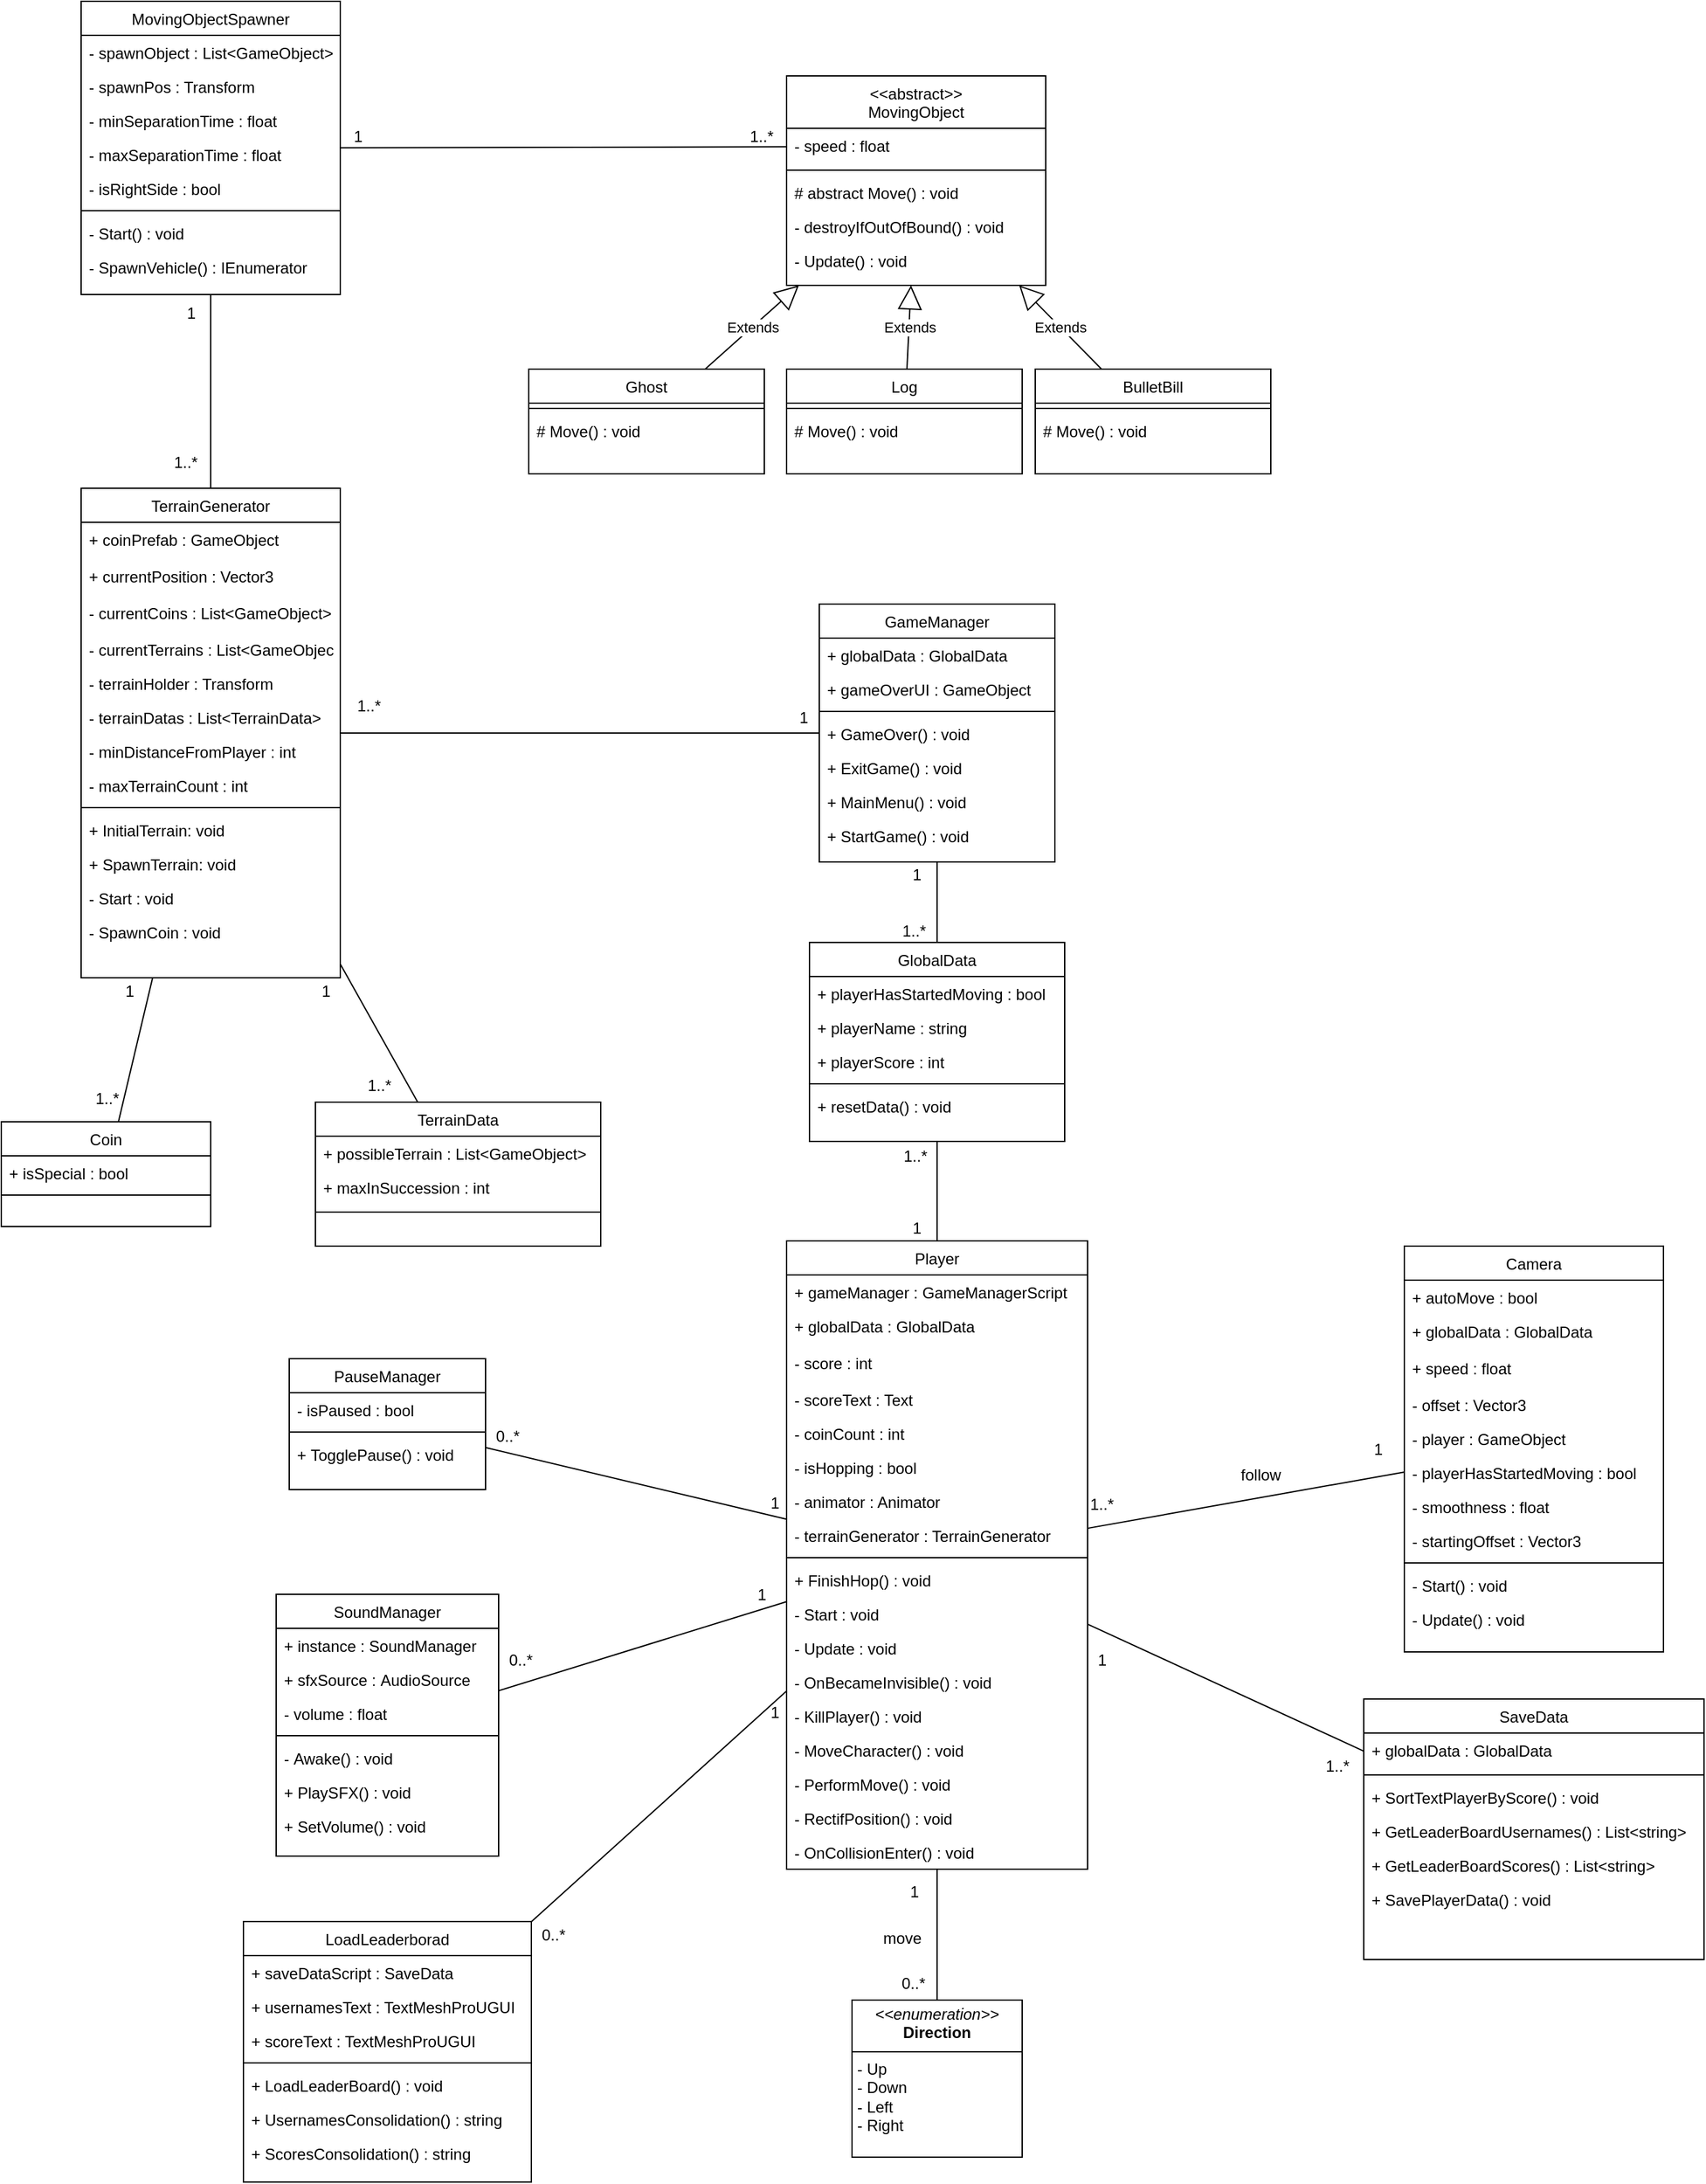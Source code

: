 <mxfile version="24.4.0" type="device">
  <diagram id="C5RBs43oDa-KdzZeNtuy" name="Page-1">
    <mxGraphModel dx="1290" dy="621" grid="1" gridSize="10" guides="1" tooltips="1" connect="1" arrows="1" fold="1" page="1" pageScale="1" pageWidth="827" pageHeight="1169" math="0" shadow="0">
      <root>
        <mxCell id="WIyWlLk6GJQsqaUBKTNV-0" />
        <mxCell id="WIyWlLk6GJQsqaUBKTNV-1" parent="WIyWlLk6GJQsqaUBKTNV-0" />
        <mxCell id="zkfFHV4jXpPFQw0GAbJ--0" value="Coin" style="swimlane;fontStyle=0;align=center;verticalAlign=top;childLayout=stackLayout;horizontal=1;startSize=26;horizontalStack=0;resizeParent=1;resizeLast=0;collapsible=1;marginBottom=0;rounded=0;shadow=0;strokeWidth=1;" parent="WIyWlLk6GJQsqaUBKTNV-1" vertex="1">
          <mxGeometry x="70" y="909" width="160" height="80" as="geometry">
            <mxRectangle x="220" y="120" width="160" height="26" as="alternateBounds" />
          </mxGeometry>
        </mxCell>
        <mxCell id="zkfFHV4jXpPFQw0GAbJ--1" value="+ isSpecial : bool" style="text;align=left;verticalAlign=top;spacingLeft=4;spacingRight=4;overflow=hidden;rotatable=0;points=[[0,0.5],[1,0.5]];portConstraint=eastwest;" parent="zkfFHV4jXpPFQw0GAbJ--0" vertex="1">
          <mxGeometry y="26" width="160" height="26" as="geometry" />
        </mxCell>
        <mxCell id="zkfFHV4jXpPFQw0GAbJ--4" value="" style="line;html=1;strokeWidth=1;align=left;verticalAlign=middle;spacingTop=-1;spacingLeft=3;spacingRight=3;rotatable=0;labelPosition=right;points=[];portConstraint=eastwest;" parent="zkfFHV4jXpPFQw0GAbJ--0" vertex="1">
          <mxGeometry y="52" width="160" height="8" as="geometry" />
        </mxCell>
        <mxCell id="zkfFHV4jXpPFQw0GAbJ--6" value="GameManager" style="swimlane;fontStyle=0;align=center;verticalAlign=top;childLayout=stackLayout;horizontal=1;startSize=26;horizontalStack=0;resizeParent=1;resizeLast=0;collapsible=1;marginBottom=0;rounded=0;shadow=0;strokeWidth=1;" parent="WIyWlLk6GJQsqaUBKTNV-1" vertex="1">
          <mxGeometry x="695" y="513.5" width="180" height="197" as="geometry">
            <mxRectangle x="130" y="380" width="160" height="26" as="alternateBounds" />
          </mxGeometry>
        </mxCell>
        <mxCell id="zkfFHV4jXpPFQw0GAbJ--7" value="+ globalData : GlobalData" style="text;align=left;verticalAlign=top;spacingLeft=4;spacingRight=4;overflow=hidden;rotatable=0;points=[[0,0.5],[1,0.5]];portConstraint=eastwest;" parent="zkfFHV4jXpPFQw0GAbJ--6" vertex="1">
          <mxGeometry y="26" width="180" height="26" as="geometry" />
        </mxCell>
        <mxCell id="vGC3TrB1qiH7fp0hblQ9-89" value="+ gameOverUI : GameObject" style="text;align=left;verticalAlign=top;spacingLeft=4;spacingRight=4;overflow=hidden;rotatable=0;points=[[0,0.5],[1,0.5]];portConstraint=eastwest;" parent="zkfFHV4jXpPFQw0GAbJ--6" vertex="1">
          <mxGeometry y="52" width="180" height="26" as="geometry" />
        </mxCell>
        <mxCell id="zkfFHV4jXpPFQw0GAbJ--9" value="" style="line;html=1;strokeWidth=1;align=left;verticalAlign=middle;spacingTop=-1;spacingLeft=3;spacingRight=3;rotatable=0;labelPosition=right;points=[];portConstraint=eastwest;" parent="zkfFHV4jXpPFQw0GAbJ--6" vertex="1">
          <mxGeometry y="78" width="180" height="8" as="geometry" />
        </mxCell>
        <mxCell id="vGC3TrB1qiH7fp0hblQ9-94" value="+ GameOver() : void" style="text;align=left;verticalAlign=top;spacingLeft=4;spacingRight=4;overflow=hidden;rotatable=0;points=[[0,0.5],[1,0.5]];portConstraint=eastwest;" parent="zkfFHV4jXpPFQw0GAbJ--6" vertex="1">
          <mxGeometry y="86" width="180" height="26" as="geometry" />
        </mxCell>
        <mxCell id="vGC3TrB1qiH7fp0hblQ9-95" value="+ ExitGame() : void" style="text;align=left;verticalAlign=top;spacingLeft=4;spacingRight=4;overflow=hidden;rotatable=0;points=[[0,0.5],[1,0.5]];portConstraint=eastwest;" parent="zkfFHV4jXpPFQw0GAbJ--6" vertex="1">
          <mxGeometry y="112" width="180" height="26" as="geometry" />
        </mxCell>
        <mxCell id="vGC3TrB1qiH7fp0hblQ9-96" value="+ MainMenu() : void" style="text;align=left;verticalAlign=top;spacingLeft=4;spacingRight=4;overflow=hidden;rotatable=0;points=[[0,0.5],[1,0.5]];portConstraint=eastwest;" parent="zkfFHV4jXpPFQw0GAbJ--6" vertex="1">
          <mxGeometry y="138" width="180" height="26" as="geometry" />
        </mxCell>
        <mxCell id="vGC3TrB1qiH7fp0hblQ9-98" value="+ StartGame() : void" style="text;align=left;verticalAlign=top;spacingLeft=4;spacingRight=4;overflow=hidden;rotatable=0;points=[[0,0.5],[1,0.5]];portConstraint=eastwest;" parent="zkfFHV4jXpPFQw0GAbJ--6" vertex="1">
          <mxGeometry y="164" width="180" height="26" as="geometry" />
        </mxCell>
        <mxCell id="zkfFHV4jXpPFQw0GAbJ--13" value="GlobalData" style="swimlane;fontStyle=0;align=center;verticalAlign=top;childLayout=stackLayout;horizontal=1;startSize=26;horizontalStack=0;resizeParent=1;resizeLast=0;collapsible=1;marginBottom=0;rounded=0;shadow=0;strokeWidth=1;" parent="WIyWlLk6GJQsqaUBKTNV-1" vertex="1">
          <mxGeometry x="687.5" y="772" width="195" height="152" as="geometry">
            <mxRectangle x="320" y="470" width="170" height="26" as="alternateBounds" />
          </mxGeometry>
        </mxCell>
        <mxCell id="vGC3TrB1qiH7fp0hblQ9-100" value="+ playerHasStartedMoving : bool" style="text;align=left;verticalAlign=top;spacingLeft=4;spacingRight=4;overflow=hidden;rotatable=0;points=[[0,0.5],[1,0.5]];portConstraint=eastwest;" parent="zkfFHV4jXpPFQw0GAbJ--13" vertex="1">
          <mxGeometry y="26" width="195" height="26" as="geometry" />
        </mxCell>
        <mxCell id="vGC3TrB1qiH7fp0hblQ9-102" value="+ playerName : string" style="text;align=left;verticalAlign=top;spacingLeft=4;spacingRight=4;overflow=hidden;rotatable=0;points=[[0,0.5],[1,0.5]];portConstraint=eastwest;" parent="zkfFHV4jXpPFQw0GAbJ--13" vertex="1">
          <mxGeometry y="52" width="195" height="26" as="geometry" />
        </mxCell>
        <mxCell id="vGC3TrB1qiH7fp0hblQ9-103" value="+ playerScore : int" style="text;align=left;verticalAlign=top;spacingLeft=4;spacingRight=4;overflow=hidden;rotatable=0;points=[[0,0.5],[1,0.5]];portConstraint=eastwest;" parent="zkfFHV4jXpPFQw0GAbJ--13" vertex="1">
          <mxGeometry y="78" width="195" height="26" as="geometry" />
        </mxCell>
        <mxCell id="zkfFHV4jXpPFQw0GAbJ--15" value="" style="line;html=1;strokeWidth=1;align=left;verticalAlign=middle;spacingTop=-1;spacingLeft=3;spacingRight=3;rotatable=0;labelPosition=right;points=[];portConstraint=eastwest;" parent="zkfFHV4jXpPFQw0GAbJ--13" vertex="1">
          <mxGeometry y="104" width="195" height="8" as="geometry" />
        </mxCell>
        <mxCell id="vGC3TrB1qiH7fp0hblQ9-101" value="+ resetData() : void" style="text;align=left;verticalAlign=top;spacingLeft=4;spacingRight=4;overflow=hidden;rotatable=0;points=[[0,0.5],[1,0.5]];portConstraint=eastwest;" parent="zkfFHV4jXpPFQw0GAbJ--13" vertex="1">
          <mxGeometry y="112" width="195" height="28" as="geometry" />
        </mxCell>
        <mxCell id="zkfFHV4jXpPFQw0GAbJ--17" value="Camera" style="swimlane;fontStyle=0;align=center;verticalAlign=top;childLayout=stackLayout;horizontal=1;startSize=26;horizontalStack=0;resizeParent=1;resizeLast=0;collapsible=1;marginBottom=0;rounded=0;shadow=0;strokeWidth=1;" parent="WIyWlLk6GJQsqaUBKTNV-1" vertex="1">
          <mxGeometry x="1142" y="1004" width="198" height="310" as="geometry">
            <mxRectangle x="550" y="140" width="160" height="26" as="alternateBounds" />
          </mxGeometry>
        </mxCell>
        <mxCell id="zkfFHV4jXpPFQw0GAbJ--18" value="+ autoMove : bool" style="text;align=left;verticalAlign=top;spacingLeft=4;spacingRight=4;overflow=hidden;rotatable=0;points=[[0,0.5],[1,0.5]];portConstraint=eastwest;" parent="zkfFHV4jXpPFQw0GAbJ--17" vertex="1">
          <mxGeometry y="26" width="198" height="26" as="geometry" />
        </mxCell>
        <mxCell id="zkfFHV4jXpPFQw0GAbJ--19" value="+ globalData : GlobalData" style="text;align=left;verticalAlign=top;spacingLeft=4;spacingRight=4;overflow=hidden;rotatable=0;points=[[0,0.5],[1,0.5]];portConstraint=eastwest;rounded=0;shadow=0;html=0;" parent="zkfFHV4jXpPFQw0GAbJ--17" vertex="1">
          <mxGeometry y="52" width="198" height="28" as="geometry" />
        </mxCell>
        <mxCell id="vGC3TrB1qiH7fp0hblQ9-3" value="+ speed : float" style="text;align=left;verticalAlign=top;spacingLeft=4;spacingRight=4;overflow=hidden;rotatable=0;points=[[0,0.5],[1,0.5]];portConstraint=eastwest;rounded=0;shadow=0;html=0;" parent="zkfFHV4jXpPFQw0GAbJ--17" vertex="1">
          <mxGeometry y="80" width="198" height="28" as="geometry" />
        </mxCell>
        <mxCell id="zkfFHV4jXpPFQw0GAbJ--20" value="- offset : Vector3    " style="text;align=left;verticalAlign=top;spacingLeft=4;spacingRight=4;overflow=hidden;rotatable=0;points=[[0,0.5],[1,0.5]];portConstraint=eastwest;rounded=0;shadow=0;html=0;" parent="zkfFHV4jXpPFQw0GAbJ--17" vertex="1">
          <mxGeometry y="108" width="198" height="26" as="geometry" />
        </mxCell>
        <mxCell id="zkfFHV4jXpPFQw0GAbJ--21" value="- player : GameObject" style="text;align=left;verticalAlign=top;spacingLeft=4;spacingRight=4;overflow=hidden;rotatable=0;points=[[0,0.5],[1,0.5]];portConstraint=eastwest;rounded=0;shadow=0;html=0;" parent="zkfFHV4jXpPFQw0GAbJ--17" vertex="1">
          <mxGeometry y="134" width="198" height="26" as="geometry" />
        </mxCell>
        <mxCell id="zkfFHV4jXpPFQw0GAbJ--22" value="- playerHasStartedMoving : bool" style="text;align=left;verticalAlign=top;spacingLeft=4;spacingRight=4;overflow=hidden;rotatable=0;points=[[0,0.5],[1,0.5]];portConstraint=eastwest;rounded=0;shadow=0;html=0;" parent="zkfFHV4jXpPFQw0GAbJ--17" vertex="1">
          <mxGeometry y="160" width="198" height="26" as="geometry" />
        </mxCell>
        <mxCell id="vGC3TrB1qiH7fp0hblQ9-4" value="- smoothness : float" style="text;align=left;verticalAlign=top;spacingLeft=4;spacingRight=4;overflow=hidden;rotatable=0;points=[[0,0.5],[1,0.5]];portConstraint=eastwest;rounded=0;shadow=0;html=0;" parent="zkfFHV4jXpPFQw0GAbJ--17" vertex="1">
          <mxGeometry y="186" width="198" height="26" as="geometry" />
        </mxCell>
        <mxCell id="vGC3TrB1qiH7fp0hblQ9-5" value="- startingOffset : Vector3" style="text;align=left;verticalAlign=top;spacingLeft=4;spacingRight=4;overflow=hidden;rotatable=0;points=[[0,0.5],[1,0.5]];portConstraint=eastwest;rounded=0;shadow=0;html=0;" parent="zkfFHV4jXpPFQw0GAbJ--17" vertex="1">
          <mxGeometry y="212" width="198" height="26" as="geometry" />
        </mxCell>
        <mxCell id="zkfFHV4jXpPFQw0GAbJ--23" value="" style="line;html=1;strokeWidth=1;align=left;verticalAlign=middle;spacingTop=-1;spacingLeft=3;spacingRight=3;rotatable=0;labelPosition=right;points=[];portConstraint=eastwest;" parent="zkfFHV4jXpPFQw0GAbJ--17" vertex="1">
          <mxGeometry y="238" width="198" height="8" as="geometry" />
        </mxCell>
        <mxCell id="vGC3TrB1qiH7fp0hblQ9-6" value="- Start() : void" style="text;align=left;verticalAlign=top;spacingLeft=4;spacingRight=4;overflow=hidden;rotatable=0;points=[[0,0.5],[1,0.5]];portConstraint=eastwest;" parent="zkfFHV4jXpPFQw0GAbJ--17" vertex="1">
          <mxGeometry y="246" width="198" height="26" as="geometry" />
        </mxCell>
        <mxCell id="vGC3TrB1qiH7fp0hblQ9-33" value="" style="resizable=0;align=right;verticalAlign=bottom;labelBackgroundColor=none;fontSize=12;" parent="zkfFHV4jXpPFQw0GAbJ--17" connectable="0" vertex="1">
          <mxGeometry y="272" width="198" as="geometry" />
        </mxCell>
        <mxCell id="vGC3TrB1qiH7fp0hblQ9-7" value="- Update() : void" style="text;align=left;verticalAlign=top;spacingLeft=4;spacingRight=4;overflow=hidden;rotatable=0;points=[[0,0.5],[1,0.5]];portConstraint=eastwest;" parent="zkfFHV4jXpPFQw0GAbJ--17" vertex="1">
          <mxGeometry y="272" width="198" height="26" as="geometry" />
        </mxCell>
        <mxCell id="vGC3TrB1qiH7fp0hblQ9-8" value="Player" style="swimlane;fontStyle=0;align=center;verticalAlign=top;childLayout=stackLayout;horizontal=1;startSize=26;horizontalStack=0;resizeParent=1;resizeLast=0;collapsible=1;marginBottom=0;rounded=0;shadow=0;strokeWidth=1;" parent="WIyWlLk6GJQsqaUBKTNV-1" vertex="1">
          <mxGeometry x="670" y="1000" width="230" height="480" as="geometry">
            <mxRectangle x="550" y="140" width="160" height="26" as="alternateBounds" />
          </mxGeometry>
        </mxCell>
        <mxCell id="vGC3TrB1qiH7fp0hblQ9-9" value="+ gameManager : GameManagerScript" style="text;align=left;verticalAlign=top;spacingLeft=4;spacingRight=4;overflow=hidden;rotatable=0;points=[[0,0.5],[1,0.5]];portConstraint=eastwest;" parent="vGC3TrB1qiH7fp0hblQ9-8" vertex="1">
          <mxGeometry y="26" width="230" height="26" as="geometry" />
        </mxCell>
        <mxCell id="vGC3TrB1qiH7fp0hblQ9-10" value="+ globalData : GlobalData" style="text;align=left;verticalAlign=top;spacingLeft=4;spacingRight=4;overflow=hidden;rotatable=0;points=[[0,0.5],[1,0.5]];portConstraint=eastwest;rounded=0;shadow=0;html=0;" parent="vGC3TrB1qiH7fp0hblQ9-8" vertex="1">
          <mxGeometry y="52" width="230" height="28" as="geometry" />
        </mxCell>
        <mxCell id="vGC3TrB1qiH7fp0hblQ9-11" value="- score : int" style="text;align=left;verticalAlign=top;spacingLeft=4;spacingRight=4;overflow=hidden;rotatable=0;points=[[0,0.5],[1,0.5]];portConstraint=eastwest;rounded=0;shadow=0;html=0;" parent="vGC3TrB1qiH7fp0hblQ9-8" vertex="1">
          <mxGeometry y="80" width="230" height="28" as="geometry" />
        </mxCell>
        <mxCell id="vGC3TrB1qiH7fp0hblQ9-15" value="- scoreText : Text" style="text;align=left;verticalAlign=top;spacingLeft=4;spacingRight=4;overflow=hidden;rotatable=0;points=[[0,0.5],[1,0.5]];portConstraint=eastwest;rounded=0;shadow=0;html=0;" parent="vGC3TrB1qiH7fp0hblQ9-8" vertex="1">
          <mxGeometry y="108" width="230" height="26" as="geometry" />
        </mxCell>
        <mxCell id="vGC3TrB1qiH7fp0hblQ9-12" value="- coinCount : int     " style="text;align=left;verticalAlign=top;spacingLeft=4;spacingRight=4;overflow=hidden;rotatable=0;points=[[0,0.5],[1,0.5]];portConstraint=eastwest;rounded=0;shadow=0;html=0;" parent="vGC3TrB1qiH7fp0hblQ9-8" vertex="1">
          <mxGeometry y="134" width="230" height="26" as="geometry" />
        </mxCell>
        <mxCell id="vGC3TrB1qiH7fp0hblQ9-13" value="- isHopping : bool" style="text;align=left;verticalAlign=top;spacingLeft=4;spacingRight=4;overflow=hidden;rotatable=0;points=[[0,0.5],[1,0.5]];portConstraint=eastwest;rounded=0;shadow=0;html=0;" parent="vGC3TrB1qiH7fp0hblQ9-8" vertex="1">
          <mxGeometry y="160" width="230" height="26" as="geometry" />
        </mxCell>
        <mxCell id="vGC3TrB1qiH7fp0hblQ9-14" value="- animator : Animator" style="text;align=left;verticalAlign=top;spacingLeft=4;spacingRight=4;overflow=hidden;rotatable=0;points=[[0,0.5],[1,0.5]];portConstraint=eastwest;rounded=0;shadow=0;html=0;" parent="vGC3TrB1qiH7fp0hblQ9-8" vertex="1">
          <mxGeometry y="186" width="230" height="26" as="geometry" />
        </mxCell>
        <mxCell id="vGC3TrB1qiH7fp0hblQ9-16" value="- terrainGenerator : TerrainGenerator" style="text;align=left;verticalAlign=top;spacingLeft=4;spacingRight=4;overflow=hidden;rotatable=0;points=[[0,0.5],[1,0.5]];portConstraint=eastwest;rounded=0;shadow=0;html=0;" parent="vGC3TrB1qiH7fp0hblQ9-8" vertex="1">
          <mxGeometry y="212" width="230" height="26" as="geometry" />
        </mxCell>
        <mxCell id="vGC3TrB1qiH7fp0hblQ9-17" value="" style="line;html=1;strokeWidth=1;align=left;verticalAlign=middle;spacingTop=-1;spacingLeft=3;spacingRight=3;rotatable=0;labelPosition=right;points=[];portConstraint=eastwest;" parent="vGC3TrB1qiH7fp0hblQ9-8" vertex="1">
          <mxGeometry y="238" width="230" height="8" as="geometry" />
        </mxCell>
        <mxCell id="vGC3TrB1qiH7fp0hblQ9-18" value="+ FinishHop() : void" style="text;align=left;verticalAlign=top;spacingLeft=4;spacingRight=4;overflow=hidden;rotatable=0;points=[[0,0.5],[1,0.5]];portConstraint=eastwest;" parent="vGC3TrB1qiH7fp0hblQ9-8" vertex="1">
          <mxGeometry y="246" width="230" height="26" as="geometry" />
        </mxCell>
        <mxCell id="vGC3TrB1qiH7fp0hblQ9-106" value="- Start : void" style="text;align=left;verticalAlign=top;spacingLeft=4;spacingRight=4;overflow=hidden;rotatable=0;points=[[0,0.5],[1,0.5]];portConstraint=eastwest;" parent="vGC3TrB1qiH7fp0hblQ9-8" vertex="1">
          <mxGeometry y="272" width="230" height="26" as="geometry" />
        </mxCell>
        <mxCell id="vGC3TrB1qiH7fp0hblQ9-19" value="- Update : void" style="text;align=left;verticalAlign=top;spacingLeft=4;spacingRight=4;overflow=hidden;rotatable=0;points=[[0,0.5],[1,0.5]];portConstraint=eastwest;" parent="vGC3TrB1qiH7fp0hblQ9-8" vertex="1">
          <mxGeometry y="298" width="230" height="26" as="geometry" />
        </mxCell>
        <mxCell id="vGC3TrB1qiH7fp0hblQ9-107" value="- OnBecameInvisible() : void" style="text;align=left;verticalAlign=top;spacingLeft=4;spacingRight=4;overflow=hidden;rotatable=0;points=[[0,0.5],[1,0.5]];portConstraint=eastwest;" parent="vGC3TrB1qiH7fp0hblQ9-8" vertex="1">
          <mxGeometry y="324" width="230" height="26" as="geometry" />
        </mxCell>
        <mxCell id="vGC3TrB1qiH7fp0hblQ9-108" value="- KillPlayer() : void" style="text;align=left;verticalAlign=top;spacingLeft=4;spacingRight=4;overflow=hidden;rotatable=0;points=[[0,0.5],[1,0.5]];portConstraint=eastwest;" parent="vGC3TrB1qiH7fp0hblQ9-8" vertex="1">
          <mxGeometry y="350" width="230" height="26" as="geometry" />
        </mxCell>
        <mxCell id="vGC3TrB1qiH7fp0hblQ9-109" value="- MoveCharacter() : void" style="text;align=left;verticalAlign=top;spacingLeft=4;spacingRight=4;overflow=hidden;rotatable=0;points=[[0,0.5],[1,0.5]];portConstraint=eastwest;" parent="vGC3TrB1qiH7fp0hblQ9-8" vertex="1">
          <mxGeometry y="376" width="230" height="26" as="geometry" />
        </mxCell>
        <mxCell id="vGC3TrB1qiH7fp0hblQ9-110" value="- PerformMove() : void" style="text;align=left;verticalAlign=top;spacingLeft=4;spacingRight=4;overflow=hidden;rotatable=0;points=[[0,0.5],[1,0.5]];portConstraint=eastwest;" parent="vGC3TrB1qiH7fp0hblQ9-8" vertex="1">
          <mxGeometry y="402" width="230" height="26" as="geometry" />
        </mxCell>
        <mxCell id="vGC3TrB1qiH7fp0hblQ9-111" value="- RectifPosition() : void" style="text;align=left;verticalAlign=top;spacingLeft=4;spacingRight=4;overflow=hidden;rotatable=0;points=[[0,0.5],[1,0.5]];portConstraint=eastwest;" parent="vGC3TrB1qiH7fp0hblQ9-8" vertex="1">
          <mxGeometry y="428" width="230" height="26" as="geometry" />
        </mxCell>
        <mxCell id="vGC3TrB1qiH7fp0hblQ9-112" value="- OnCollisionEnter() : void" style="text;align=left;verticalAlign=top;spacingLeft=4;spacingRight=4;overflow=hidden;rotatable=0;points=[[0,0.5],[1,0.5]];portConstraint=eastwest;" parent="vGC3TrB1qiH7fp0hblQ9-8" vertex="1">
          <mxGeometry y="454" width="230" height="26" as="geometry" />
        </mxCell>
        <mxCell id="vGC3TrB1qiH7fp0hblQ9-34" value="&lt;&lt;abstract&gt;&gt;&#xa;MovingObject" style="swimlane;fontStyle=0;align=center;verticalAlign=top;childLayout=stackLayout;horizontal=1;startSize=40;horizontalStack=0;resizeParent=1;resizeLast=0;collapsible=1;marginBottom=0;rounded=0;shadow=0;strokeWidth=1;" parent="WIyWlLk6GJQsqaUBKTNV-1" vertex="1">
          <mxGeometry x="670" y="110" width="198" height="160" as="geometry">
            <mxRectangle x="550" y="140" width="160" height="26" as="alternateBounds" />
          </mxGeometry>
        </mxCell>
        <mxCell id="vGC3TrB1qiH7fp0hblQ9-37" value="- speed : float" style="text;align=left;verticalAlign=top;spacingLeft=4;spacingRight=4;overflow=hidden;rotatable=0;points=[[0,0.5],[1,0.5]];portConstraint=eastwest;rounded=0;shadow=0;html=0;" parent="vGC3TrB1qiH7fp0hblQ9-34" vertex="1">
          <mxGeometry y="40" width="198" height="28" as="geometry" />
        </mxCell>
        <mxCell id="vGC3TrB1qiH7fp0hblQ9-43" value="" style="line;html=1;strokeWidth=1;align=left;verticalAlign=middle;spacingTop=-1;spacingLeft=3;spacingRight=3;rotatable=0;labelPosition=right;points=[];portConstraint=eastwest;" parent="vGC3TrB1qiH7fp0hblQ9-34" vertex="1">
          <mxGeometry y="68" width="198" height="8" as="geometry" />
        </mxCell>
        <mxCell id="vGC3TrB1qiH7fp0hblQ9-45" value="# abstract Move() : void " style="text;align=left;verticalAlign=top;spacingLeft=4;spacingRight=4;overflow=hidden;rotatable=0;points=[[0,0.5],[1,0.5]];portConstraint=eastwest;" parent="vGC3TrB1qiH7fp0hblQ9-34" vertex="1">
          <mxGeometry y="76" width="198" height="26" as="geometry" />
        </mxCell>
        <mxCell id="vGC3TrB1qiH7fp0hblQ9-44" value="- destroyIfOutOfBound() : void" style="text;align=left;verticalAlign=top;spacingLeft=4;spacingRight=4;overflow=hidden;rotatable=0;points=[[0,0.5],[1,0.5]];portConstraint=eastwest;" parent="vGC3TrB1qiH7fp0hblQ9-34" vertex="1">
          <mxGeometry y="102" width="198" height="26" as="geometry" />
        </mxCell>
        <mxCell id="vGC3TrB1qiH7fp0hblQ9-140" value="- Update() : void" style="text;align=left;verticalAlign=top;spacingLeft=4;spacingRight=4;overflow=hidden;rotatable=0;points=[[0,0.5],[1,0.5]];portConstraint=eastwest;" parent="vGC3TrB1qiH7fp0hblQ9-34" vertex="1">
          <mxGeometry y="128" width="198" height="26" as="geometry" />
        </mxCell>
        <mxCell id="vGC3TrB1qiH7fp0hblQ9-47" value="TerrainData" style="swimlane;fontStyle=0;align=center;verticalAlign=top;childLayout=stackLayout;horizontal=1;startSize=26;horizontalStack=0;resizeParent=1;resizeLast=0;collapsible=1;marginBottom=0;rounded=0;shadow=0;strokeWidth=1;" parent="WIyWlLk6GJQsqaUBKTNV-1" vertex="1">
          <mxGeometry x="310" y="894" width="218" height="110" as="geometry">
            <mxRectangle x="550" y="140" width="160" height="26" as="alternateBounds" />
          </mxGeometry>
        </mxCell>
        <mxCell id="vGC3TrB1qiH7fp0hblQ9-48" value="+ possibleTerrain : List&lt;GameObject&gt;" style="text;align=left;verticalAlign=top;spacingLeft=4;spacingRight=4;overflow=hidden;rotatable=0;points=[[0,0.5],[1,0.5]];portConstraint=eastwest;" parent="vGC3TrB1qiH7fp0hblQ9-47" vertex="1">
          <mxGeometry y="26" width="218" height="26" as="geometry" />
        </mxCell>
        <mxCell id="vGC3TrB1qiH7fp0hblQ9-49" value="+ maxInSuccession : int" style="text;align=left;verticalAlign=top;spacingLeft=4;spacingRight=4;overflow=hidden;rotatable=0;points=[[0,0.5],[1,0.5]];portConstraint=eastwest;rounded=0;shadow=0;html=0;" parent="vGC3TrB1qiH7fp0hblQ9-47" vertex="1">
          <mxGeometry y="52" width="218" height="28" as="geometry" />
        </mxCell>
        <mxCell id="vGC3TrB1qiH7fp0hblQ9-56" value="" style="line;html=1;strokeWidth=1;align=left;verticalAlign=middle;spacingTop=-1;spacingLeft=3;spacingRight=3;rotatable=0;labelPosition=right;points=[];portConstraint=eastwest;" parent="vGC3TrB1qiH7fp0hblQ9-47" vertex="1">
          <mxGeometry y="80" width="218" height="8" as="geometry" />
        </mxCell>
        <mxCell id="vGC3TrB1qiH7fp0hblQ9-60" value="MovingObjectSpawner" style="swimlane;fontStyle=0;align=center;verticalAlign=top;childLayout=stackLayout;horizontal=1;startSize=26;horizontalStack=0;resizeParent=1;resizeLast=0;collapsible=1;marginBottom=0;rounded=0;shadow=0;strokeWidth=1;" parent="WIyWlLk6GJQsqaUBKTNV-1" vertex="1">
          <mxGeometry x="131" y="53" width="198" height="224" as="geometry">
            <mxRectangle x="550" y="140" width="160" height="26" as="alternateBounds" />
          </mxGeometry>
        </mxCell>
        <mxCell id="vGC3TrB1qiH7fp0hblQ9-64" value="- spawnObject : List&lt;GameObject&gt;" style="text;align=left;verticalAlign=top;spacingLeft=4;spacingRight=4;overflow=hidden;rotatable=0;points=[[0,0.5],[1,0.5]];portConstraint=eastwest;rounded=0;shadow=0;html=0;" parent="vGC3TrB1qiH7fp0hblQ9-60" vertex="1">
          <mxGeometry y="26" width="198" height="26" as="geometry" />
        </mxCell>
        <mxCell id="vGC3TrB1qiH7fp0hblQ9-65" value="- spawnPos : Transform" style="text;align=left;verticalAlign=top;spacingLeft=4;spacingRight=4;overflow=hidden;rotatable=0;points=[[0,0.5],[1,0.5]];portConstraint=eastwest;rounded=0;shadow=0;html=0;" parent="vGC3TrB1qiH7fp0hblQ9-60" vertex="1">
          <mxGeometry y="52" width="198" height="26" as="geometry" />
        </mxCell>
        <mxCell id="vGC3TrB1qiH7fp0hblQ9-66" value="- minSeparationTime : float" style="text;align=left;verticalAlign=top;spacingLeft=4;spacingRight=4;overflow=hidden;rotatable=0;points=[[0,0.5],[1,0.5]];portConstraint=eastwest;rounded=0;shadow=0;html=0;" parent="vGC3TrB1qiH7fp0hblQ9-60" vertex="1">
          <mxGeometry y="78" width="198" height="26" as="geometry" />
        </mxCell>
        <mxCell id="vGC3TrB1qiH7fp0hblQ9-67" value="- maxSeparationTime : float" style="text;align=left;verticalAlign=top;spacingLeft=4;spacingRight=4;overflow=hidden;rotatable=0;points=[[0,0.5],[1,0.5]];portConstraint=eastwest;rounded=0;shadow=0;html=0;" parent="vGC3TrB1qiH7fp0hblQ9-60" vertex="1">
          <mxGeometry y="104" width="198" height="26" as="geometry" />
        </mxCell>
        <mxCell id="vGC3TrB1qiH7fp0hblQ9-68" value="- isRightSide : bool" style="text;align=left;verticalAlign=top;spacingLeft=4;spacingRight=4;overflow=hidden;rotatable=0;points=[[0,0.5],[1,0.5]];portConstraint=eastwest;rounded=0;shadow=0;html=0;" parent="vGC3TrB1qiH7fp0hblQ9-60" vertex="1">
          <mxGeometry y="130" width="198" height="26" as="geometry" />
        </mxCell>
        <mxCell id="vGC3TrB1qiH7fp0hblQ9-69" value="" style="line;html=1;strokeWidth=1;align=left;verticalAlign=middle;spacingTop=-1;spacingLeft=3;spacingRight=3;rotatable=0;labelPosition=right;points=[];portConstraint=eastwest;" parent="vGC3TrB1qiH7fp0hblQ9-60" vertex="1">
          <mxGeometry y="156" width="198" height="8" as="geometry" />
        </mxCell>
        <mxCell id="vGC3TrB1qiH7fp0hblQ9-70" value="- Start() : void" style="text;align=left;verticalAlign=top;spacingLeft=4;spacingRight=4;overflow=hidden;rotatable=0;points=[[0,0.5],[1,0.5]];portConstraint=eastwest;" parent="vGC3TrB1qiH7fp0hblQ9-60" vertex="1">
          <mxGeometry y="164" width="198" height="26" as="geometry" />
        </mxCell>
        <mxCell id="vGC3TrB1qiH7fp0hblQ9-71" value="- SpawnVehicle() : IEnumerator" style="text;align=left;verticalAlign=top;spacingLeft=4;spacingRight=4;overflow=hidden;rotatable=0;points=[[0,0.5],[1,0.5]];portConstraint=eastwest;" parent="vGC3TrB1qiH7fp0hblQ9-60" vertex="1">
          <mxGeometry y="190" width="198" height="26" as="geometry" />
        </mxCell>
        <mxCell id="vGC3TrB1qiH7fp0hblQ9-73" value="TerrainGenerator" style="swimlane;fontStyle=0;align=center;verticalAlign=top;childLayout=stackLayout;horizontal=1;startSize=26;horizontalStack=0;resizeParent=1;resizeLast=0;collapsible=1;marginBottom=0;rounded=0;shadow=0;strokeWidth=1;" parent="WIyWlLk6GJQsqaUBKTNV-1" vertex="1">
          <mxGeometry x="131" y="425" width="198" height="374" as="geometry">
            <mxRectangle x="550" y="140" width="160" height="26" as="alternateBounds" />
          </mxGeometry>
        </mxCell>
        <mxCell id="vGC3TrB1qiH7fp0hblQ9-75" value="+ coinPrefab : GameObject" style="text;align=left;verticalAlign=top;spacingLeft=4;spacingRight=4;overflow=hidden;rotatable=0;points=[[0,0.5],[1,0.5]];portConstraint=eastwest;rounded=0;shadow=0;html=0;" parent="vGC3TrB1qiH7fp0hblQ9-73" vertex="1">
          <mxGeometry y="26" width="198" height="28" as="geometry" />
        </mxCell>
        <mxCell id="vGC3TrB1qiH7fp0hblQ9-76" value="+ currentPosition : Vector3" style="text;align=left;verticalAlign=top;spacingLeft=4;spacingRight=4;overflow=hidden;rotatable=0;points=[[0,0.5],[1,0.5]];portConstraint=eastwest;rounded=0;shadow=0;html=0;" parent="vGC3TrB1qiH7fp0hblQ9-73" vertex="1">
          <mxGeometry y="54" width="198" height="28" as="geometry" />
        </mxCell>
        <mxCell id="8yd2uoEUZ4KseeJiB_1N-0" value="- currentCoins : List&lt;GameObject&gt;" style="text;align=left;verticalAlign=top;spacingLeft=4;spacingRight=4;overflow=hidden;rotatable=0;points=[[0,0.5],[1,0.5]];portConstraint=eastwest;rounded=0;shadow=0;html=0;" parent="vGC3TrB1qiH7fp0hblQ9-73" vertex="1">
          <mxGeometry y="82" width="198" height="28" as="geometry" />
        </mxCell>
        <mxCell id="vGC3TrB1qiH7fp0hblQ9-77" value="- currentTerrains : List&lt;GameObject&gt; " style="text;align=left;verticalAlign=top;spacingLeft=4;spacingRight=4;overflow=hidden;rotatable=0;points=[[0,0.5],[1,0.5]];portConstraint=eastwest;rounded=0;shadow=0;html=0;" parent="vGC3TrB1qiH7fp0hblQ9-73" vertex="1">
          <mxGeometry y="110" width="198" height="26" as="geometry" />
        </mxCell>
        <mxCell id="vGC3TrB1qiH7fp0hblQ9-78" value="- terrainHolder : Transform" style="text;align=left;verticalAlign=top;spacingLeft=4;spacingRight=4;overflow=hidden;rotatable=0;points=[[0,0.5],[1,0.5]];portConstraint=eastwest;rounded=0;shadow=0;html=0;" parent="vGC3TrB1qiH7fp0hblQ9-73" vertex="1">
          <mxGeometry y="136" width="198" height="26" as="geometry" />
        </mxCell>
        <mxCell id="vGC3TrB1qiH7fp0hblQ9-79" value="- terrainDatas : List&lt;TerrainData&gt;" style="text;align=left;verticalAlign=top;spacingLeft=4;spacingRight=4;overflow=hidden;rotatable=0;points=[[0,0.5],[1,0.5]];portConstraint=eastwest;rounded=0;shadow=0;html=0;" parent="vGC3TrB1qiH7fp0hblQ9-73" vertex="1">
          <mxGeometry y="162" width="198" height="26" as="geometry" />
        </mxCell>
        <mxCell id="vGC3TrB1qiH7fp0hblQ9-80" value="- minDistanceFromPlayer : int" style="text;align=left;verticalAlign=top;spacingLeft=4;spacingRight=4;overflow=hidden;rotatable=0;points=[[0,0.5],[1,0.5]];portConstraint=eastwest;rounded=0;shadow=0;html=0;" parent="vGC3TrB1qiH7fp0hblQ9-73" vertex="1">
          <mxGeometry y="188" width="198" height="26" as="geometry" />
        </mxCell>
        <mxCell id="vGC3TrB1qiH7fp0hblQ9-81" value="- maxTerrainCount : int" style="text;align=left;verticalAlign=top;spacingLeft=4;spacingRight=4;overflow=hidden;rotatable=0;points=[[0,0.5],[1,0.5]];portConstraint=eastwest;rounded=0;shadow=0;html=0;" parent="vGC3TrB1qiH7fp0hblQ9-73" vertex="1">
          <mxGeometry y="214" width="198" height="26" as="geometry" />
        </mxCell>
        <mxCell id="vGC3TrB1qiH7fp0hblQ9-82" value="" style="line;html=1;strokeWidth=1;align=left;verticalAlign=middle;spacingTop=-1;spacingLeft=3;spacingRight=3;rotatable=0;labelPosition=right;points=[];portConstraint=eastwest;" parent="vGC3TrB1qiH7fp0hblQ9-73" vertex="1">
          <mxGeometry y="240" width="198" height="8" as="geometry" />
        </mxCell>
        <mxCell id="vGC3TrB1qiH7fp0hblQ9-122" value="+ InitialTerrain: void" style="text;align=left;verticalAlign=top;spacingLeft=4;spacingRight=4;overflow=hidden;rotatable=0;points=[[0,0.5],[1,0.5]];portConstraint=eastwest;" parent="vGC3TrB1qiH7fp0hblQ9-73" vertex="1">
          <mxGeometry y="248" width="198" height="26" as="geometry" />
        </mxCell>
        <mxCell id="vGC3TrB1qiH7fp0hblQ9-121" value="+ SpawnTerrain: void" style="text;align=left;verticalAlign=top;spacingLeft=4;spacingRight=4;overflow=hidden;rotatable=0;points=[[0,0.5],[1,0.5]];portConstraint=eastwest;" parent="vGC3TrB1qiH7fp0hblQ9-73" vertex="1">
          <mxGeometry y="274" width="198" height="26" as="geometry" />
        </mxCell>
        <mxCell id="vGC3TrB1qiH7fp0hblQ9-83" value="- Start : void" style="text;align=left;verticalAlign=top;spacingLeft=4;spacingRight=4;overflow=hidden;rotatable=0;points=[[0,0.5],[1,0.5]];portConstraint=eastwest;" parent="vGC3TrB1qiH7fp0hblQ9-73" vertex="1">
          <mxGeometry y="300" width="198" height="26" as="geometry" />
        </mxCell>
        <mxCell id="vGC3TrB1qiH7fp0hblQ9-84" value="- SpawnCoin : void" style="text;align=left;verticalAlign=top;spacingLeft=4;spacingRight=4;overflow=hidden;rotatable=0;points=[[0,0.5],[1,0.5]];portConstraint=eastwest;" parent="vGC3TrB1qiH7fp0hblQ9-73" vertex="1">
          <mxGeometry y="326" width="198" height="26" as="geometry" />
        </mxCell>
        <mxCell id="vGC3TrB1qiH7fp0hblQ9-119" value="&lt;p style=&quot;margin:0px;margin-top:4px;text-align:center;&quot;&gt;&lt;i&gt;&amp;lt;&amp;lt;enumeration&amp;gt;&amp;gt;&lt;/i&gt;&lt;br&gt;&lt;b&gt;Direction&lt;/b&gt;&lt;/p&gt;&lt;hr size=&quot;1&quot; style=&quot;border-style:solid;&quot;&gt;&lt;p style=&quot;margin:0px;margin-left:4px;&quot;&gt;-&amp;nbsp;&lt;span style=&quot;background-color: initial;&quot;&gt;Up&lt;/span&gt;&lt;/p&gt;&lt;p style=&quot;margin:0px;margin-left:4px;&quot;&gt;- Down&lt;/p&gt;&lt;p style=&quot;margin:0px;margin-left:4px;&quot;&gt;- Left&lt;/p&gt;&lt;p style=&quot;margin:0px;margin-left:4px;&quot;&gt;&lt;span style=&quot;background-color: initial;&quot;&gt;- Right&lt;/span&gt;&lt;/p&gt;&lt;p style=&quot;margin:0px;margin-left:4px;&quot;&gt;&lt;/p&gt;&lt;p style=&quot;margin:0px;margin-left:4px;&quot;&gt;&lt;br&gt;&lt;/p&gt;" style="verticalAlign=top;align=left;overflow=fill;html=1;whiteSpace=wrap;" parent="WIyWlLk6GJQsqaUBKTNV-1" vertex="1">
          <mxGeometry x="720" y="1580" width="130" height="120" as="geometry" />
        </mxCell>
        <mxCell id="vGC3TrB1qiH7fp0hblQ9-130" value="move" style="text;html=1;resizable=0;points=[];;align=center;verticalAlign=middle;labelBackgroundColor=none;rounded=0;shadow=0;strokeWidth=1;fontSize=12;" parent="WIyWlLk6GJQsqaUBKTNV-1" vertex="1" connectable="0">
          <mxGeometry x="760" y="1520" as="geometry">
            <mxPoint x="-2" y="13" as="offset" />
          </mxGeometry>
        </mxCell>
        <mxCell id="vGC3TrB1qiH7fp0hblQ9-131" value="1" style="resizable=0;align=left;verticalAlign=bottom;labelBackgroundColor=none;fontSize=12;" parent="WIyWlLk6GJQsqaUBKTNV-1" connectable="0" vertex="1">
          <mxGeometry x="756.5" y="1500" as="geometry">
            <mxPoint x="6" y="6" as="offset" />
          </mxGeometry>
        </mxCell>
        <mxCell id="vGC3TrB1qiH7fp0hblQ9-142" value="Extends" style="endArrow=block;endSize=16;endFill=0;html=1;rounded=0;" parent="WIyWlLk6GJQsqaUBKTNV-1" source="vGC3TrB1qiH7fp0hblQ9-145" target="vGC3TrB1qiH7fp0hblQ9-34" edge="1">
          <mxGeometry width="160" relative="1" as="geometry">
            <mxPoint x="640" y="400" as="sourcePoint" />
            <mxPoint x="500" y="210" as="targetPoint" />
          </mxGeometry>
        </mxCell>
        <mxCell id="vGC3TrB1qiH7fp0hblQ9-143" value="Extends" style="endArrow=block;endSize=16;endFill=0;html=1;rounded=0;" parent="WIyWlLk6GJQsqaUBKTNV-1" source="vGC3TrB1qiH7fp0hblQ9-148" target="vGC3TrB1qiH7fp0hblQ9-34" edge="1">
          <mxGeometry x="-0.001" width="160" relative="1" as="geometry">
            <mxPoint x="650" y="410" as="sourcePoint" />
            <mxPoint x="721" y="280" as="targetPoint" />
            <mxPoint as="offset" />
          </mxGeometry>
        </mxCell>
        <mxCell id="vGC3TrB1qiH7fp0hblQ9-144" value="Extends" style="endArrow=block;endSize=16;endFill=0;html=1;rounded=0;" parent="WIyWlLk6GJQsqaUBKTNV-1" source="vGC3TrB1qiH7fp0hblQ9-151" target="vGC3TrB1qiH7fp0hblQ9-34" edge="1">
          <mxGeometry width="160" relative="1" as="geometry">
            <mxPoint x="660" y="420" as="sourcePoint" />
            <mxPoint x="731" y="290" as="targetPoint" />
          </mxGeometry>
        </mxCell>
        <mxCell id="vGC3TrB1qiH7fp0hblQ9-145" value="Ghost" style="swimlane;fontStyle=0;align=center;verticalAlign=top;childLayout=stackLayout;horizontal=1;startSize=26;horizontalStack=0;resizeParent=1;resizeLast=0;collapsible=1;marginBottom=0;rounded=0;shadow=0;strokeWidth=1;" parent="WIyWlLk6GJQsqaUBKTNV-1" vertex="1">
          <mxGeometry x="473" y="334" width="180" height="80" as="geometry">
            <mxRectangle x="550" y="140" width="160" height="26" as="alternateBounds" />
          </mxGeometry>
        </mxCell>
        <mxCell id="vGC3TrB1qiH7fp0hblQ9-146" value="" style="line;html=1;strokeWidth=1;align=left;verticalAlign=middle;spacingTop=-1;spacingLeft=3;spacingRight=3;rotatable=0;labelPosition=right;points=[];portConstraint=eastwest;" parent="vGC3TrB1qiH7fp0hblQ9-145" vertex="1">
          <mxGeometry y="26" width="180" height="8" as="geometry" />
        </mxCell>
        <mxCell id="vGC3TrB1qiH7fp0hblQ9-147" value="# Move() : void " style="text;align=left;verticalAlign=top;spacingLeft=4;spacingRight=4;overflow=hidden;rotatable=0;points=[[0,0.5],[1,0.5]];portConstraint=eastwest;" parent="vGC3TrB1qiH7fp0hblQ9-145" vertex="1">
          <mxGeometry y="34" width="180" height="26" as="geometry" />
        </mxCell>
        <mxCell id="vGC3TrB1qiH7fp0hblQ9-148" value="Log" style="swimlane;fontStyle=0;align=center;verticalAlign=top;childLayout=stackLayout;horizontal=1;startSize=26;horizontalStack=0;resizeParent=1;resizeLast=0;collapsible=1;marginBottom=0;rounded=0;shadow=0;strokeWidth=1;" parent="WIyWlLk6GJQsqaUBKTNV-1" vertex="1">
          <mxGeometry x="670" y="334" width="180" height="80" as="geometry">
            <mxRectangle x="550" y="140" width="160" height="26" as="alternateBounds" />
          </mxGeometry>
        </mxCell>
        <mxCell id="vGC3TrB1qiH7fp0hblQ9-149" value="" style="line;html=1;strokeWidth=1;align=left;verticalAlign=middle;spacingTop=-1;spacingLeft=3;spacingRight=3;rotatable=0;labelPosition=right;points=[];portConstraint=eastwest;" parent="vGC3TrB1qiH7fp0hblQ9-148" vertex="1">
          <mxGeometry y="26" width="180" height="8" as="geometry" />
        </mxCell>
        <mxCell id="vGC3TrB1qiH7fp0hblQ9-150" value="# Move() : void " style="text;align=left;verticalAlign=top;spacingLeft=4;spacingRight=4;overflow=hidden;rotatable=0;points=[[0,0.5],[1,0.5]];portConstraint=eastwest;" parent="vGC3TrB1qiH7fp0hblQ9-148" vertex="1">
          <mxGeometry y="34" width="180" height="26" as="geometry" />
        </mxCell>
        <mxCell id="vGC3TrB1qiH7fp0hblQ9-151" value="BulletBill" style="swimlane;fontStyle=0;align=center;verticalAlign=top;childLayout=stackLayout;horizontal=1;startSize=26;horizontalStack=0;resizeParent=1;resizeLast=0;collapsible=1;marginBottom=0;rounded=0;shadow=0;strokeWidth=1;" parent="WIyWlLk6GJQsqaUBKTNV-1" vertex="1">
          <mxGeometry x="860" y="334" width="180" height="80" as="geometry">
            <mxRectangle x="550" y="140" width="160" height="26" as="alternateBounds" />
          </mxGeometry>
        </mxCell>
        <mxCell id="vGC3TrB1qiH7fp0hblQ9-152" value="" style="line;html=1;strokeWidth=1;align=left;verticalAlign=middle;spacingTop=-1;spacingLeft=3;spacingRight=3;rotatable=0;labelPosition=right;points=[];portConstraint=eastwest;" parent="vGC3TrB1qiH7fp0hblQ9-151" vertex="1">
          <mxGeometry y="26" width="180" height="8" as="geometry" />
        </mxCell>
        <mxCell id="vGC3TrB1qiH7fp0hblQ9-153" value="# Move() : void " style="text;align=left;verticalAlign=top;spacingLeft=4;spacingRight=4;overflow=hidden;rotatable=0;points=[[0,0.5],[1,0.5]];portConstraint=eastwest;" parent="vGC3TrB1qiH7fp0hblQ9-151" vertex="1">
          <mxGeometry y="34" width="180" height="26" as="geometry" />
        </mxCell>
        <mxCell id="mn8bWpHUpYfQcuda7O48-3" value="" style="endArrow=none;html=1;rounded=0;" parent="WIyWlLk6GJQsqaUBKTNV-1" source="vGC3TrB1qiH7fp0hblQ9-73" target="vGC3TrB1qiH7fp0hblQ9-60" edge="1">
          <mxGeometry width="50" height="50" relative="1" as="geometry">
            <mxPoint x="510" y="280" as="sourcePoint" />
            <mxPoint x="560" y="230" as="targetPoint" />
          </mxGeometry>
        </mxCell>
        <mxCell id="mn8bWpHUpYfQcuda7O48-4" value="1" style="resizable=0;align=right;verticalAlign=bottom;labelBackgroundColor=none;fontSize=12;" parent="WIyWlLk6GJQsqaUBKTNV-1" connectable="0" vertex="1">
          <mxGeometry x="220" y="300" as="geometry" />
        </mxCell>
        <mxCell id="mn8bWpHUpYfQcuda7O48-5" value="1..*" style="resizable=0;align=left;verticalAlign=bottom;labelBackgroundColor=none;fontSize=12;" parent="WIyWlLk6GJQsqaUBKTNV-1" connectable="0" vertex="1">
          <mxGeometry x="200" y="414" as="geometry" />
        </mxCell>
        <mxCell id="mn8bWpHUpYfQcuda7O48-6" value="" style="endArrow=none;html=1;rounded=0;" parent="WIyWlLk6GJQsqaUBKTNV-1" source="zkfFHV4jXpPFQw0GAbJ--0" target="vGC3TrB1qiH7fp0hblQ9-73" edge="1">
          <mxGeometry width="50" height="50" relative="1" as="geometry">
            <mxPoint x="510" y="680" as="sourcePoint" />
            <mxPoint x="560" y="630" as="targetPoint" />
            <Array as="points" />
          </mxGeometry>
        </mxCell>
        <mxCell id="mn8bWpHUpYfQcuda7O48-7" value="1" style="resizable=0;align=right;verticalAlign=bottom;labelBackgroundColor=none;fontSize=12;" parent="WIyWlLk6GJQsqaUBKTNV-1" connectable="0" vertex="1">
          <mxGeometry x="159.996" y="819.996" as="geometry">
            <mxPoint x="13" y="-2" as="offset" />
          </mxGeometry>
        </mxCell>
        <mxCell id="mn8bWpHUpYfQcuda7O48-8" value="1..*" style="resizable=0;align=left;verticalAlign=bottom;labelBackgroundColor=none;fontSize=12;" parent="WIyWlLk6GJQsqaUBKTNV-1" connectable="0" vertex="1">
          <mxGeometry x="140.0" y="900" as="geometry" />
        </mxCell>
        <mxCell id="mn8bWpHUpYfQcuda7O48-9" value="" style="endArrow=none;html=1;rounded=0;" parent="WIyWlLk6GJQsqaUBKTNV-1" source="vGC3TrB1qiH7fp0hblQ9-47" target="vGC3TrB1qiH7fp0hblQ9-73" edge="1">
          <mxGeometry width="50" height="50" relative="1" as="geometry">
            <mxPoint x="285.108" y="910" as="sourcePoint" />
            <mxPoint x="229.998" y="775" as="targetPoint" />
            <Array as="points" />
          </mxGeometry>
        </mxCell>
        <mxCell id="mn8bWpHUpYfQcuda7O48-10" value="1" style="resizable=0;align=right;verticalAlign=bottom;labelBackgroundColor=none;fontSize=12;" parent="WIyWlLk6GJQsqaUBKTNV-1" connectable="0" vertex="1">
          <mxGeometry x="309.996" y="819.996" as="geometry">
            <mxPoint x="13" y="-2" as="offset" />
          </mxGeometry>
        </mxCell>
        <mxCell id="mn8bWpHUpYfQcuda7O48-11" value="1..*" style="resizable=0;align=left;verticalAlign=bottom;labelBackgroundColor=none;fontSize=12;" parent="WIyWlLk6GJQsqaUBKTNV-1" connectable="0" vertex="1">
          <mxGeometry x="348.0" y="890" as="geometry" />
        </mxCell>
        <mxCell id="mn8bWpHUpYfQcuda7O48-12" value="0..*" style="resizable=0;align=left;verticalAlign=bottom;labelBackgroundColor=none;fontSize=12;" parent="WIyWlLk6GJQsqaUBKTNV-1" connectable="0" vertex="1">
          <mxGeometry x="750" y="1570" as="geometry">
            <mxPoint x="6" y="6" as="offset" />
          </mxGeometry>
        </mxCell>
        <mxCell id="mn8bWpHUpYfQcuda7O48-13" value="" style="endArrow=none;html=1;rounded=0;" parent="WIyWlLk6GJQsqaUBKTNV-1" source="vGC3TrB1qiH7fp0hblQ9-119" target="vGC3TrB1qiH7fp0hblQ9-8" edge="1">
          <mxGeometry width="50" height="50" relative="1" as="geometry">
            <mxPoint x="510" y="1280" as="sourcePoint" />
            <mxPoint x="510" y="1009.2" as="targetPoint" />
          </mxGeometry>
        </mxCell>
        <mxCell id="mn8bWpHUpYfQcuda7O48-15" value="" style="endArrow=none;html=1;rounded=0;" parent="WIyWlLk6GJQsqaUBKTNV-1" source="vGC3TrB1qiH7fp0hblQ9-60" target="vGC3TrB1qiH7fp0hblQ9-37" edge="1">
          <mxGeometry width="50" height="50" relative="1" as="geometry">
            <mxPoint x="510" y="210" as="sourcePoint" />
            <mxPoint x="560" y="160" as="targetPoint" />
          </mxGeometry>
        </mxCell>
        <mxCell id="mn8bWpHUpYfQcuda7O48-17" value="1..*" style="resizable=0;align=left;verticalAlign=bottom;labelBackgroundColor=none;fontSize=12;" parent="WIyWlLk6GJQsqaUBKTNV-1" connectable="0" vertex="1">
          <mxGeometry x="640" y="165" as="geometry" />
        </mxCell>
        <mxCell id="mn8bWpHUpYfQcuda7O48-18" value="" style="endArrow=none;html=1;rounded=0;" parent="WIyWlLk6GJQsqaUBKTNV-1" source="vGC3TrB1qiH7fp0hblQ9-73" target="zkfFHV4jXpPFQw0GAbJ--6" edge="1">
          <mxGeometry width="50" height="50" relative="1" as="geometry">
            <mxPoint x="510" y="610" as="sourcePoint" />
            <mxPoint x="560" y="560" as="targetPoint" />
          </mxGeometry>
        </mxCell>
        <mxCell id="mn8bWpHUpYfQcuda7O48-20" value="1" style="resizable=0;align=right;verticalAlign=bottom;labelBackgroundColor=none;fontSize=12;" parent="WIyWlLk6GJQsqaUBKTNV-1" connectable="0" vertex="1">
          <mxGeometry x="670" y="600" as="geometry">
            <mxPoint x="18" y="9" as="offset" />
          </mxGeometry>
        </mxCell>
        <mxCell id="mn8bWpHUpYfQcuda7O48-21" value="1..*" style="resizable=0;align=left;verticalAlign=bottom;labelBackgroundColor=none;fontSize=12;" parent="WIyWlLk6GJQsqaUBKTNV-1" connectable="0" vertex="1">
          <mxGeometry x="340" y="600" as="geometry" />
        </mxCell>
        <mxCell id="mn8bWpHUpYfQcuda7O48-24" value="1" style="resizable=0;align=right;verticalAlign=bottom;labelBackgroundColor=none;fontSize=12;" parent="WIyWlLk6GJQsqaUBKTNV-1" connectable="0" vertex="1">
          <mxGeometry x="1111" y="1169" as="geometry">
            <mxPoint x="16" y="-1" as="offset" />
          </mxGeometry>
        </mxCell>
        <mxCell id="mn8bWpHUpYfQcuda7O48-25" value="1..*" style="resizable=0;align=left;verticalAlign=bottom;labelBackgroundColor=none;fontSize=12;" parent="WIyWlLk6GJQsqaUBKTNV-1" connectable="0" vertex="1">
          <mxGeometry x="900" y="1210" as="geometry" />
        </mxCell>
        <mxCell id="mn8bWpHUpYfQcuda7O48-26" value="" style="endArrow=none;html=1;rounded=0;" parent="WIyWlLk6GJQsqaUBKTNV-1" source="vGC3TrB1qiH7fp0hblQ9-8" target="zkfFHV4jXpPFQw0GAbJ--17" edge="1">
          <mxGeometry width="50" height="50" relative="1" as="geometry">
            <mxPoint x="510" y="920" as="sourcePoint" />
            <mxPoint x="560" y="870" as="targetPoint" />
          </mxGeometry>
        </mxCell>
        <mxCell id="mn8bWpHUpYfQcuda7O48-27" value="follow" style="text;html=1;resizable=0;points=[];;align=center;verticalAlign=middle;labelBackgroundColor=none;rounded=0;shadow=0;strokeWidth=1;fontSize=12;rotation=0;" parent="WIyWlLk6GJQsqaUBKTNV-1" vertex="1" connectable="0">
          <mxGeometry x="1030" y="1169" as="geometry">
            <mxPoint x="2" y="10" as="offset" />
          </mxGeometry>
        </mxCell>
        <mxCell id="mn8bWpHUpYfQcuda7O48-29" value="1" style="resizable=0;align=right;verticalAlign=bottom;labelBackgroundColor=none;fontSize=12;" parent="WIyWlLk6GJQsqaUBKTNV-1" connectable="0" vertex="1">
          <mxGeometry x="756.5" y="720" as="geometry">
            <mxPoint x="18" y="9" as="offset" />
          </mxGeometry>
        </mxCell>
        <mxCell id="mn8bWpHUpYfQcuda7O48-30" value="1..*" style="resizable=0;align=left;verticalAlign=bottom;labelBackgroundColor=none;fontSize=12;" parent="WIyWlLk6GJQsqaUBKTNV-1" connectable="0" vertex="1">
          <mxGeometry x="756.5" y="772" as="geometry" />
        </mxCell>
        <mxCell id="mn8bWpHUpYfQcuda7O48-31" value="" style="endArrow=none;html=1;rounded=0;" parent="WIyWlLk6GJQsqaUBKTNV-1" source="zkfFHV4jXpPFQw0GAbJ--13" target="zkfFHV4jXpPFQw0GAbJ--6" edge="1">
          <mxGeometry width="50" height="50" relative="1" as="geometry">
            <mxPoint x="279" y="603" as="sourcePoint" />
            <mxPoint x="518" y="585" as="targetPoint" />
            <Array as="points" />
          </mxGeometry>
        </mxCell>
        <mxCell id="mn8bWpHUpYfQcuda7O48-32" value="" style="endArrow=none;html=1;rounded=0;" parent="WIyWlLk6GJQsqaUBKTNV-1" source="vGC3TrB1qiH7fp0hblQ9-8" target="zkfFHV4jXpPFQw0GAbJ--13" edge="1">
          <mxGeometry width="50" height="50" relative="1" as="geometry">
            <mxPoint x="289" y="613" as="sourcePoint" />
            <mxPoint x="528" y="595" as="targetPoint" />
          </mxGeometry>
        </mxCell>
        <mxCell id="mn8bWpHUpYfQcuda7O48-33" value="1..*" style="resizable=0;align=right;verticalAlign=bottom;labelBackgroundColor=none;fontSize=12;" parent="WIyWlLk6GJQsqaUBKTNV-1" connectable="0" vertex="1">
          <mxGeometry x="750" y="940" as="geometry">
            <mxPoint x="29" y="4" as="offset" />
          </mxGeometry>
        </mxCell>
        <mxCell id="mn8bWpHUpYfQcuda7O48-34" value="1" style="resizable=0;align=right;verticalAlign=bottom;labelBackgroundColor=none;fontSize=12;" parent="WIyWlLk6GJQsqaUBKTNV-1" connectable="0" vertex="1">
          <mxGeometry x="756.5" y="990" as="geometry">
            <mxPoint x="18" y="9" as="offset" />
          </mxGeometry>
        </mxCell>
        <mxCell id="pdt0R6qUupYUseEp0oTK-0" value="PauseManager" style="swimlane;fontStyle=0;align=center;verticalAlign=top;childLayout=stackLayout;horizontal=1;startSize=26;horizontalStack=0;resizeParent=1;resizeLast=0;collapsible=1;marginBottom=0;rounded=0;shadow=0;strokeWidth=1;" parent="WIyWlLk6GJQsqaUBKTNV-1" vertex="1">
          <mxGeometry x="290" y="1090" width="150" height="100" as="geometry">
            <mxRectangle x="130" y="380" width="160" height="26" as="alternateBounds" />
          </mxGeometry>
        </mxCell>
        <mxCell id="pdt0R6qUupYUseEp0oTK-1" value="- isPaused : bool" style="text;align=left;verticalAlign=top;spacingLeft=4;spacingRight=4;overflow=hidden;rotatable=0;points=[[0,0.5],[1,0.5]];portConstraint=eastwest;" parent="pdt0R6qUupYUseEp0oTK-0" vertex="1">
          <mxGeometry y="26" width="150" height="26" as="geometry" />
        </mxCell>
        <mxCell id="pdt0R6qUupYUseEp0oTK-3" value="" style="line;html=1;strokeWidth=1;align=left;verticalAlign=middle;spacingTop=-1;spacingLeft=3;spacingRight=3;rotatable=0;labelPosition=right;points=[];portConstraint=eastwest;" parent="pdt0R6qUupYUseEp0oTK-0" vertex="1">
          <mxGeometry y="52" width="150" height="8" as="geometry" />
        </mxCell>
        <mxCell id="pdt0R6qUupYUseEp0oTK-4" value="+ TogglePause() : void" style="text;align=left;verticalAlign=top;spacingLeft=4;spacingRight=4;overflow=hidden;rotatable=0;points=[[0,0.5],[1,0.5]];portConstraint=eastwest;" parent="pdt0R6qUupYUseEp0oTK-0" vertex="1">
          <mxGeometry y="60" width="150" height="26" as="geometry" />
        </mxCell>
        <mxCell id="pdt0R6qUupYUseEp0oTK-8" value="SoundManager" style="swimlane;fontStyle=0;align=center;verticalAlign=top;childLayout=stackLayout;horizontal=1;startSize=26;horizontalStack=0;resizeParent=1;resizeLast=0;collapsible=1;marginBottom=0;rounded=0;shadow=0;strokeWidth=1;" parent="WIyWlLk6GJQsqaUBKTNV-1" vertex="1">
          <mxGeometry x="280" y="1270" width="170" height="200" as="geometry">
            <mxRectangle x="130" y="380" width="160" height="26" as="alternateBounds" />
          </mxGeometry>
        </mxCell>
        <mxCell id="pdt0R6qUupYUseEp0oTK-9" value="+ instance : SoundManager" style="text;align=left;verticalAlign=top;spacingLeft=4;spacingRight=4;overflow=hidden;rotatable=0;points=[[0,0.5],[1,0.5]];portConstraint=eastwest;" parent="pdt0R6qUupYUseEp0oTK-8" vertex="1">
          <mxGeometry y="26" width="170" height="26" as="geometry" />
        </mxCell>
        <mxCell id="pdt0R6qUupYUseEp0oTK-10" value="+ sfxSource : AudioSource" style="text;align=left;verticalAlign=top;spacingLeft=4;spacingRight=4;overflow=hidden;rotatable=0;points=[[0,0.5],[1,0.5]];portConstraint=eastwest;" parent="pdt0R6qUupYUseEp0oTK-8" vertex="1">
          <mxGeometry y="52" width="170" height="26" as="geometry" />
        </mxCell>
        <mxCell id="pdt0R6qUupYUseEp0oTK-37" value="- volume : float" style="text;align=left;verticalAlign=top;spacingLeft=4;spacingRight=4;overflow=hidden;rotatable=0;points=[[0,0.5],[1,0.5]];portConstraint=eastwest;" parent="pdt0R6qUupYUseEp0oTK-8" vertex="1">
          <mxGeometry y="78" width="170" height="26" as="geometry" />
        </mxCell>
        <mxCell id="pdt0R6qUupYUseEp0oTK-11" value="" style="line;html=1;strokeWidth=1;align=left;verticalAlign=middle;spacingTop=-1;spacingLeft=3;spacingRight=3;rotatable=0;labelPosition=right;points=[];portConstraint=eastwest;" parent="pdt0R6qUupYUseEp0oTK-8" vertex="1">
          <mxGeometry y="104" width="170" height="8" as="geometry" />
        </mxCell>
        <mxCell id="pdt0R6qUupYUseEp0oTK-12" value="- Awake() : void" style="text;align=left;verticalAlign=top;spacingLeft=4;spacingRight=4;overflow=hidden;rotatable=0;points=[[0,0.5],[1,0.5]];portConstraint=eastwest;" parent="pdt0R6qUupYUseEp0oTK-8" vertex="1">
          <mxGeometry y="112" width="170" height="26" as="geometry" />
        </mxCell>
        <mxCell id="pdt0R6qUupYUseEp0oTK-13" value="+ PlaySFX() : void" style="text;align=left;verticalAlign=top;spacingLeft=4;spacingRight=4;overflow=hidden;rotatable=0;points=[[0,0.5],[1,0.5]];portConstraint=eastwest;" parent="pdt0R6qUupYUseEp0oTK-8" vertex="1">
          <mxGeometry y="138" width="170" height="26" as="geometry" />
        </mxCell>
        <mxCell id="pdt0R6qUupYUseEp0oTK-14" value="+ SetVolume() : void" style="text;align=left;verticalAlign=top;spacingLeft=4;spacingRight=4;overflow=hidden;rotatable=0;points=[[0,0.5],[1,0.5]];portConstraint=eastwest;" parent="pdt0R6qUupYUseEp0oTK-8" vertex="1">
          <mxGeometry y="164" width="170" height="26" as="geometry" />
        </mxCell>
        <mxCell id="pdt0R6qUupYUseEp0oTK-28" value="LoadLeaderborad" style="swimlane;fontStyle=0;align=center;verticalAlign=top;childLayout=stackLayout;horizontal=1;startSize=26;horizontalStack=0;resizeParent=1;resizeLast=0;collapsible=1;marginBottom=0;rounded=0;shadow=0;strokeWidth=1;" parent="WIyWlLk6GJQsqaUBKTNV-1" vertex="1">
          <mxGeometry x="255" y="1520" width="220" height="199" as="geometry">
            <mxRectangle x="130" y="380" width="160" height="26" as="alternateBounds" />
          </mxGeometry>
        </mxCell>
        <mxCell id="pdt0R6qUupYUseEp0oTK-29" value="+ saveDataScript : SaveData" style="text;align=left;verticalAlign=top;spacingLeft=4;spacingRight=4;overflow=hidden;rotatable=0;points=[[0,0.5],[1,0.5]];portConstraint=eastwest;" parent="pdt0R6qUupYUseEp0oTK-28" vertex="1">
          <mxGeometry y="26" width="220" height="26" as="geometry" />
        </mxCell>
        <mxCell id="pdt0R6qUupYUseEp0oTK-30" value="+ usernamesText : TextMeshProUGUI" style="text;align=left;verticalAlign=top;spacingLeft=4;spacingRight=4;overflow=hidden;rotatable=0;points=[[0,0.5],[1,0.5]];portConstraint=eastwest;" parent="pdt0R6qUupYUseEp0oTK-28" vertex="1">
          <mxGeometry y="52" width="220" height="26" as="geometry" />
        </mxCell>
        <mxCell id="pdt0R6qUupYUseEp0oTK-36" value="+ scoreText : TextMeshProUGUI" style="text;align=left;verticalAlign=top;spacingLeft=4;spacingRight=4;overflow=hidden;rotatable=0;points=[[0,0.5],[1,0.5]];portConstraint=eastwest;" parent="pdt0R6qUupYUseEp0oTK-28" vertex="1">
          <mxGeometry y="78" width="220" height="26" as="geometry" />
        </mxCell>
        <mxCell id="pdt0R6qUupYUseEp0oTK-31" value="" style="line;html=1;strokeWidth=1;align=left;verticalAlign=middle;spacingTop=-1;spacingLeft=3;spacingRight=3;rotatable=0;labelPosition=right;points=[];portConstraint=eastwest;" parent="pdt0R6qUupYUseEp0oTK-28" vertex="1">
          <mxGeometry y="104" width="220" height="8" as="geometry" />
        </mxCell>
        <mxCell id="pdt0R6qUupYUseEp0oTK-32" value="+ LoadLeaderBoard() : void" style="text;align=left;verticalAlign=top;spacingLeft=4;spacingRight=4;overflow=hidden;rotatable=0;points=[[0,0.5],[1,0.5]];portConstraint=eastwest;" parent="pdt0R6qUupYUseEp0oTK-28" vertex="1">
          <mxGeometry y="112" width="220" height="26" as="geometry" />
        </mxCell>
        <mxCell id="pdt0R6qUupYUseEp0oTK-33" value="+ UsernamesConsolidation() : string" style="text;align=left;verticalAlign=top;spacingLeft=4;spacingRight=4;overflow=hidden;rotatable=0;points=[[0,0.5],[1,0.5]];portConstraint=eastwest;" parent="pdt0R6qUupYUseEp0oTK-28" vertex="1">
          <mxGeometry y="138" width="220" height="26" as="geometry" />
        </mxCell>
        <mxCell id="pdt0R6qUupYUseEp0oTK-34" value="+ ScoresConsolidation() : string " style="text;align=left;verticalAlign=top;spacingLeft=4;spacingRight=4;overflow=hidden;rotatable=0;points=[[0,0.5],[1,0.5]];portConstraint=eastwest;" parent="pdt0R6qUupYUseEp0oTK-28" vertex="1">
          <mxGeometry y="164" width="220" height="26" as="geometry" />
        </mxCell>
        <mxCell id="pdt0R6qUupYUseEp0oTK-38" value="" style="endArrow=none;html=1;rounded=0;" parent="WIyWlLk6GJQsqaUBKTNV-1" source="pdt0R6qUupYUseEp0oTK-8" target="vGC3TrB1qiH7fp0hblQ9-8" edge="1">
          <mxGeometry width="50" height="50" relative="1" as="geometry">
            <mxPoint x="722" y="1169" as="sourcePoint" />
            <mxPoint x="870" y="1065" as="targetPoint" />
          </mxGeometry>
        </mxCell>
        <mxCell id="pdt0R6qUupYUseEp0oTK-40" value="1" style="resizable=0;align=right;verticalAlign=bottom;labelBackgroundColor=none;fontSize=12;" parent="WIyWlLk6GJQsqaUBKTNV-1" connectable="0" vertex="1">
          <mxGeometry x="640" y="1280" as="geometry">
            <mxPoint x="16" y="-1" as="offset" />
          </mxGeometry>
        </mxCell>
        <mxCell id="pdt0R6qUupYUseEp0oTK-41" value="0..*" style="resizable=0;align=left;verticalAlign=bottom;labelBackgroundColor=none;fontSize=12;" parent="WIyWlLk6GJQsqaUBKTNV-1" connectable="0" vertex="1">
          <mxGeometry x="450" y="1330" as="geometry">
            <mxPoint x="6" y="-1" as="offset" />
          </mxGeometry>
        </mxCell>
        <mxCell id="pdt0R6qUupYUseEp0oTK-42" value="SaveData" style="swimlane;fontStyle=0;align=center;verticalAlign=top;childLayout=stackLayout;horizontal=1;startSize=26;horizontalStack=0;resizeParent=1;resizeLast=0;collapsible=1;marginBottom=0;rounded=0;shadow=0;strokeWidth=1;" parent="WIyWlLk6GJQsqaUBKTNV-1" vertex="1">
          <mxGeometry x="1111" y="1350" width="260" height="199" as="geometry">
            <mxRectangle x="130" y="380" width="160" height="26" as="alternateBounds" />
          </mxGeometry>
        </mxCell>
        <mxCell id="pdt0R6qUupYUseEp0oTK-50" value="+ globalData : GlobalData" style="text;align=left;verticalAlign=top;spacingLeft=4;spacingRight=4;overflow=hidden;rotatable=0;points=[[0,0.5],[1,0.5]];portConstraint=eastwest;rounded=0;shadow=0;html=0;" parent="pdt0R6qUupYUseEp0oTK-42" vertex="1">
          <mxGeometry y="26" width="260" height="28" as="geometry" />
        </mxCell>
        <mxCell id="pdt0R6qUupYUseEp0oTK-46" value="" style="line;html=1;strokeWidth=1;align=left;verticalAlign=middle;spacingTop=-1;spacingLeft=3;spacingRight=3;rotatable=0;labelPosition=right;points=[];portConstraint=eastwest;" parent="pdt0R6qUupYUseEp0oTK-42" vertex="1">
          <mxGeometry y="54" width="260" height="8" as="geometry" />
        </mxCell>
        <mxCell id="pdt0R6qUupYUseEp0oTK-47" value="+ SortTextPlayerByScore() : void" style="text;align=left;verticalAlign=top;spacingLeft=4;spacingRight=4;overflow=hidden;rotatable=0;points=[[0,0.5],[1,0.5]];portConstraint=eastwest;" parent="pdt0R6qUupYUseEp0oTK-42" vertex="1">
          <mxGeometry y="62" width="260" height="26" as="geometry" />
        </mxCell>
        <mxCell id="pdt0R6qUupYUseEp0oTK-48" value="+ GetLeaderBoardUsernames() : List&lt;string&gt; " style="text;align=left;verticalAlign=top;spacingLeft=4;spacingRight=4;overflow=hidden;rotatable=0;points=[[0,0.5],[1,0.5]];portConstraint=eastwest;" parent="pdt0R6qUupYUseEp0oTK-42" vertex="1">
          <mxGeometry y="88" width="260" height="26" as="geometry" />
        </mxCell>
        <mxCell id="pdt0R6qUupYUseEp0oTK-51" value="+ GetLeaderBoardScores() : List&lt;string&gt;" style="text;align=left;verticalAlign=top;spacingLeft=4;spacingRight=4;overflow=hidden;rotatable=0;points=[[0,0.5],[1,0.5]];portConstraint=eastwest;" parent="pdt0R6qUupYUseEp0oTK-42" vertex="1">
          <mxGeometry y="114" width="260" height="26" as="geometry" />
        </mxCell>
        <mxCell id="pdt0R6qUupYUseEp0oTK-49" value="+ SavePlayerData() : void" style="text;align=left;verticalAlign=top;spacingLeft=4;spacingRight=4;overflow=hidden;rotatable=0;points=[[0,0.5],[1,0.5]];portConstraint=eastwest;" parent="pdt0R6qUupYUseEp0oTK-42" vertex="1">
          <mxGeometry y="140" width="260" height="26" as="geometry" />
        </mxCell>
        <mxCell id="pdt0R6qUupYUseEp0oTK-52" value="1" style="resizable=0;align=right;verticalAlign=bottom;labelBackgroundColor=none;fontSize=12;" parent="WIyWlLk6GJQsqaUBKTNV-1" connectable="0" vertex="1">
          <mxGeometry x="900" y="1330" as="geometry">
            <mxPoint x="16" y="-1" as="offset" />
          </mxGeometry>
        </mxCell>
        <mxCell id="pdt0R6qUupYUseEp0oTK-53" value="1..*" style="resizable=0;align=left;verticalAlign=bottom;labelBackgroundColor=none;fontSize=12;" parent="WIyWlLk6GJQsqaUBKTNV-1" connectable="0" vertex="1">
          <mxGeometry x="1080" y="1410" as="geometry" />
        </mxCell>
        <mxCell id="pdt0R6qUupYUseEp0oTK-55" value="" style="endArrow=none;html=1;rounded=0;" parent="WIyWlLk6GJQsqaUBKTNV-1" source="vGC3TrB1qiH7fp0hblQ9-8" target="pdt0R6qUupYUseEp0oTK-42" edge="1">
          <mxGeometry width="50" height="50" relative="1" as="geometry">
            <mxPoint x="722" y="1168" as="sourcePoint" />
            <mxPoint x="860" y="1070" as="targetPoint" />
          </mxGeometry>
        </mxCell>
        <mxCell id="mn8bWpHUpYfQcuda7O48-16" value="1" style="resizable=0;align=right;verticalAlign=bottom;labelBackgroundColor=none;fontSize=12;" parent="WIyWlLk6GJQsqaUBKTNV-1" connectable="0" vertex="1">
          <mxGeometry x="150" y="165" width="198" as="geometry" />
        </mxCell>
        <mxCell id="pdt0R6qUupYUseEp0oTK-56" value="" style="endArrow=none;html=1;rounded=0;" parent="WIyWlLk6GJQsqaUBKTNV-1" source="pdt0R6qUupYUseEp0oTK-28" target="vGC3TrB1qiH7fp0hblQ9-8" edge="1">
          <mxGeometry width="50" height="50" relative="1" as="geometry">
            <mxPoint x="460" y="1354" as="sourcePoint" />
            <mxPoint x="680" y="1286" as="targetPoint" />
          </mxGeometry>
        </mxCell>
        <mxCell id="pdt0R6qUupYUseEp0oTK-57" value="" style="endArrow=none;html=1;rounded=0;" parent="WIyWlLk6GJQsqaUBKTNV-1" source="pdt0R6qUupYUseEp0oTK-0" target="vGC3TrB1qiH7fp0hblQ9-8" edge="1">
          <mxGeometry width="50" height="50" relative="1" as="geometry">
            <mxPoint x="470" y="1364" as="sourcePoint" />
            <mxPoint x="690" y="1296" as="targetPoint" />
          </mxGeometry>
        </mxCell>
        <mxCell id="pdt0R6qUupYUseEp0oTK-58" value="0..*" style="resizable=0;align=left;verticalAlign=bottom;labelBackgroundColor=none;fontSize=12;" parent="WIyWlLk6GJQsqaUBKTNV-1" connectable="0" vertex="1">
          <mxGeometry x="440" y="1159" as="geometry">
            <mxPoint x="6" y="-1" as="offset" />
          </mxGeometry>
        </mxCell>
        <mxCell id="pdt0R6qUupYUseEp0oTK-59" value="0..*" style="resizable=0;align=left;verticalAlign=bottom;labelBackgroundColor=none;fontSize=12;" parent="WIyWlLk6GJQsqaUBKTNV-1" connectable="0" vertex="1">
          <mxGeometry x="475" y="1540" as="geometry">
            <mxPoint x="6" y="-1" as="offset" />
          </mxGeometry>
        </mxCell>
        <mxCell id="pdt0R6qUupYUseEp0oTK-60" value="1" style="resizable=0;align=right;verticalAlign=bottom;labelBackgroundColor=none;fontSize=12;" parent="WIyWlLk6GJQsqaUBKTNV-1" connectable="0" vertex="1">
          <mxGeometry x="650" y="1370" as="geometry">
            <mxPoint x="16" y="-1" as="offset" />
          </mxGeometry>
        </mxCell>
        <mxCell id="pdt0R6qUupYUseEp0oTK-61" value="1" style="resizable=0;align=right;verticalAlign=bottom;labelBackgroundColor=none;fontSize=12;" parent="WIyWlLk6GJQsqaUBKTNV-1" connectable="0" vertex="1">
          <mxGeometry x="650" y="1210" as="geometry">
            <mxPoint x="16" y="-1" as="offset" />
          </mxGeometry>
        </mxCell>
      </root>
    </mxGraphModel>
  </diagram>
</mxfile>
